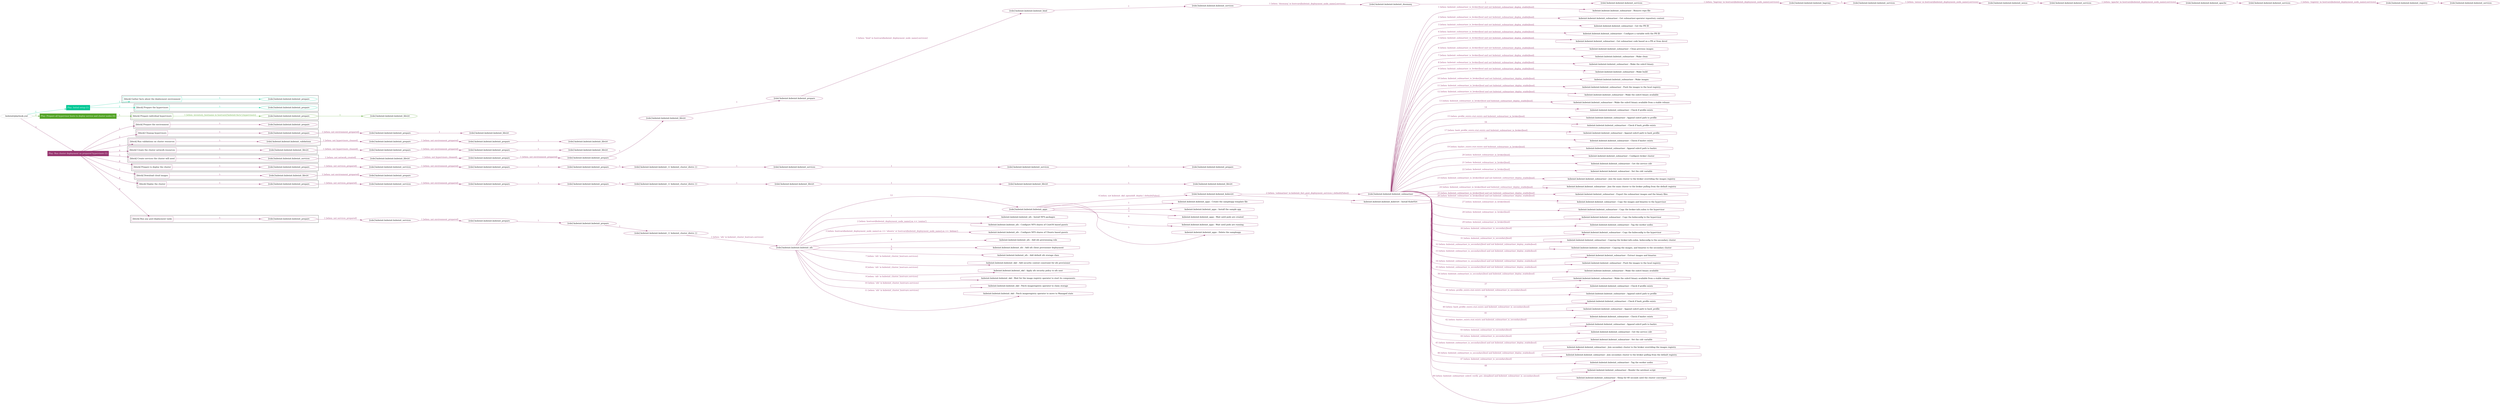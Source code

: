 digraph {
	graph [concentrate=true ordering=in rankdir=LR ratio=fill]
	edge [esep=5 sep=10]
	"kubeinit/playbook.yml" [id=root_node style=dotted]
	play_8ba291dc [label="Play: Initial setup (1)" color="#04c896" fontcolor="#ffffff" id=play_8ba291dc shape=box style=filled tooltip=localhost]
	"kubeinit/playbook.yml" -> play_8ba291dc [label="1 " color="#04c896" fontcolor="#04c896" id=edge_1ae71374 labeltooltip="1 " tooltip="1 "]
	subgraph "kubeinit.kubeinit.kubeinit_prepare" {
		role_4a1d5502 [label="[role] kubeinit.kubeinit.kubeinit_prepare" color="#04c896" id=role_4a1d5502 tooltip="kubeinit.kubeinit.kubeinit_prepare"]
	}
	subgraph "kubeinit.kubeinit.kubeinit_prepare" {
		role_6d8456bc [label="[role] kubeinit.kubeinit.kubeinit_prepare" color="#04c896" id=role_6d8456bc tooltip="kubeinit.kubeinit.kubeinit_prepare"]
	}
	subgraph "Play: Initial setup (1)" {
		play_8ba291dc -> block_1f74721c [label=1 color="#04c896" fontcolor="#04c896" id=edge_0618fe25 labeltooltip=1 tooltip=1]
		subgraph cluster_block_1f74721c {
			block_1f74721c [label="[block] Gather facts about the deployment environment" color="#04c896" id=block_1f74721c labeltooltip="Gather facts about the deployment environment" shape=box tooltip="Gather facts about the deployment environment"]
			block_1f74721c -> role_4a1d5502 [label="1 " color="#04c896" fontcolor="#04c896" id=edge_e972163d labeltooltip="1 " tooltip="1 "]
		}
		play_8ba291dc -> block_34795060 [label=2 color="#04c896" fontcolor="#04c896" id=edge_9e26a572 labeltooltip=2 tooltip=2]
		subgraph cluster_block_34795060 {
			block_34795060 [label="[block] Prepare the hypervisors" color="#04c896" id=block_34795060 labeltooltip="Prepare the hypervisors" shape=box tooltip="Prepare the hypervisors"]
			block_34795060 -> role_6d8456bc [label="1 " color="#04c896" fontcolor="#04c896" id=edge_6d739dd5 labeltooltip="1 " tooltip="1 "]
		}
	}
	play_2a5f6259 [label="Play: Prepare all hypervisor hosts to deploy service and cluster nodes (0)" color="#54a428" fontcolor="#ffffff" id=play_2a5f6259 shape=box style=filled tooltip="Play: Prepare all hypervisor hosts to deploy service and cluster nodes (0)"]
	"kubeinit/playbook.yml" -> play_2a5f6259 [label="2 " color="#54a428" fontcolor="#54a428" id=edge_75974b2c labeltooltip="2 " tooltip="2 "]
	subgraph "kubeinit.kubeinit.kubeinit_libvirt" {
		role_a465d1d0 [label="[role] kubeinit.kubeinit.kubeinit_libvirt" color="#54a428" id=role_a465d1d0 tooltip="kubeinit.kubeinit.kubeinit_libvirt"]
	}
	subgraph "kubeinit.kubeinit.kubeinit_prepare" {
		role_53531e5c [label="[role] kubeinit.kubeinit.kubeinit_prepare" color="#54a428" id=role_53531e5c tooltip="kubeinit.kubeinit.kubeinit_prepare"]
		role_53531e5c -> role_a465d1d0 [label="1 " color="#54a428" fontcolor="#54a428" id=edge_22ef9ee9 labeltooltip="1 " tooltip="1 "]
	}
	subgraph "Play: Prepare all hypervisor hosts to deploy service and cluster nodes (0)" {
		play_2a5f6259 -> block_fb53d112 [label=1 color="#54a428" fontcolor="#54a428" id=edge_772ac1c1 labeltooltip=1 tooltip=1]
		subgraph cluster_block_fb53d112 {
			block_fb53d112 [label="[block] Prepare individual hypervisors" color="#54a428" id=block_fb53d112 labeltooltip="Prepare individual hypervisors" shape=box tooltip="Prepare individual hypervisors"]
			block_fb53d112 -> role_53531e5c [label="1 [when: inventory_hostname in hostvars['kubeinit-facts'].hypervisors]" color="#54a428" fontcolor="#54a428" id=edge_9f2b909f labeltooltip="1 [when: inventory_hostname in hostvars['kubeinit-facts'].hypervisors]" tooltip="1 [when: inventory_hostname in hostvars['kubeinit-facts'].hypervisors]"]
		}
	}
	play_861c2d7c [label="Play: Run cluster deployment on prepared hypervisors (1)" color="#97356f" fontcolor="#ffffff" id=play_861c2d7c shape=box style=filled tooltip=localhost]
	"kubeinit/playbook.yml" -> play_861c2d7c [label="3 " color="#97356f" fontcolor="#97356f" id=edge_a849297a labeltooltip="3 " tooltip="3 "]
	subgraph "kubeinit.kubeinit.kubeinit_prepare" {
		role_06db8549 [label="[role] kubeinit.kubeinit.kubeinit_prepare" color="#97356f" id=role_06db8549 tooltip="kubeinit.kubeinit.kubeinit_prepare"]
	}
	subgraph "kubeinit.kubeinit.kubeinit_libvirt" {
		role_b95000ef [label="[role] kubeinit.kubeinit.kubeinit_libvirt" color="#97356f" id=role_b95000ef tooltip="kubeinit.kubeinit.kubeinit_libvirt"]
	}
	subgraph "kubeinit.kubeinit.kubeinit_prepare" {
		role_cd3215c3 [label="[role] kubeinit.kubeinit.kubeinit_prepare" color="#97356f" id=role_cd3215c3 tooltip="kubeinit.kubeinit.kubeinit_prepare"]
		role_cd3215c3 -> role_b95000ef [label="1 " color="#97356f" fontcolor="#97356f" id=edge_19b9afea labeltooltip="1 " tooltip="1 "]
	}
	subgraph "kubeinit.kubeinit.kubeinit_prepare" {
		role_dcb0a1cc [label="[role] kubeinit.kubeinit.kubeinit_prepare" color="#97356f" id=role_dcb0a1cc tooltip="kubeinit.kubeinit.kubeinit_prepare"]
		role_dcb0a1cc -> role_cd3215c3 [label="1 [when: not environment_prepared]" color="#97356f" fontcolor="#97356f" id=edge_9c5d3fd8 labeltooltip="1 [when: not environment_prepared]" tooltip="1 [when: not environment_prepared]"]
	}
	subgraph "kubeinit.kubeinit.kubeinit_libvirt" {
		role_fdeeadb7 [label="[role] kubeinit.kubeinit.kubeinit_libvirt" color="#97356f" id=role_fdeeadb7 tooltip="kubeinit.kubeinit.kubeinit_libvirt"]
	}
	subgraph "kubeinit.kubeinit.kubeinit_prepare" {
		role_488bbf22 [label="[role] kubeinit.kubeinit.kubeinit_prepare" color="#97356f" id=role_488bbf22 tooltip="kubeinit.kubeinit.kubeinit_prepare"]
		role_488bbf22 -> role_fdeeadb7 [label="1 " color="#97356f" fontcolor="#97356f" id=edge_f197d944 labeltooltip="1 " tooltip="1 "]
	}
	subgraph "kubeinit.kubeinit.kubeinit_prepare" {
		role_123c3238 [label="[role] kubeinit.kubeinit.kubeinit_prepare" color="#97356f" id=role_123c3238 tooltip="kubeinit.kubeinit.kubeinit_prepare"]
		role_123c3238 -> role_488bbf22 [label="1 [when: not environment_prepared]" color="#97356f" fontcolor="#97356f" id=edge_9d9a3ec4 labeltooltip="1 [when: not environment_prepared]" tooltip="1 [when: not environment_prepared]"]
	}
	subgraph "kubeinit.kubeinit.kubeinit_validations" {
		role_a5c98e1b [label="[role] kubeinit.kubeinit.kubeinit_validations" color="#97356f" id=role_a5c98e1b tooltip="kubeinit.kubeinit.kubeinit_validations"]
		role_a5c98e1b -> role_123c3238 [label="1 [when: not hypervisors_cleaned]" color="#97356f" fontcolor="#97356f" id=edge_87b65c02 labeltooltip="1 [when: not hypervisors_cleaned]" tooltip="1 [when: not hypervisors_cleaned]"]
	}
	subgraph "kubeinit.kubeinit.kubeinit_libvirt" {
		role_e12b5a37 [label="[role] kubeinit.kubeinit.kubeinit_libvirt" color="#97356f" id=role_e12b5a37 tooltip="kubeinit.kubeinit.kubeinit_libvirt"]
	}
	subgraph "kubeinit.kubeinit.kubeinit_prepare" {
		role_85b5922a [label="[role] kubeinit.kubeinit.kubeinit_prepare" color="#97356f" id=role_85b5922a tooltip="kubeinit.kubeinit.kubeinit_prepare"]
		role_85b5922a -> role_e12b5a37 [label="1 " color="#97356f" fontcolor="#97356f" id=edge_15663bd1 labeltooltip="1 " tooltip="1 "]
	}
	subgraph "kubeinit.kubeinit.kubeinit_prepare" {
		role_99c3f8c9 [label="[role] kubeinit.kubeinit.kubeinit_prepare" color="#97356f" id=role_99c3f8c9 tooltip="kubeinit.kubeinit.kubeinit_prepare"]
		role_99c3f8c9 -> role_85b5922a [label="1 [when: not environment_prepared]" color="#97356f" fontcolor="#97356f" id=edge_7faffcc5 labeltooltip="1 [when: not environment_prepared]" tooltip="1 [when: not environment_prepared]"]
	}
	subgraph "kubeinit.kubeinit.kubeinit_libvirt" {
		role_7bca42a5 [label="[role] kubeinit.kubeinit.kubeinit_libvirt" color="#97356f" id=role_7bca42a5 tooltip="kubeinit.kubeinit.kubeinit_libvirt"]
		role_7bca42a5 -> role_99c3f8c9 [label="1 [when: not hypervisors_cleaned]" color="#97356f" fontcolor="#97356f" id=edge_3ac73a9d labeltooltip="1 [when: not hypervisors_cleaned]" tooltip="1 [when: not hypervisors_cleaned]"]
	}
	subgraph "kubeinit.kubeinit.kubeinit_services" {
		role_13a402d2 [label="[role] kubeinit.kubeinit.kubeinit_services" color="#97356f" id=role_13a402d2 tooltip="kubeinit.kubeinit.kubeinit_services"]
	}
	subgraph "kubeinit.kubeinit.kubeinit_registry" {
		role_a7b1d13b [label="[role] kubeinit.kubeinit.kubeinit_registry" color="#97356f" id=role_a7b1d13b tooltip="kubeinit.kubeinit.kubeinit_registry"]
		role_a7b1d13b -> role_13a402d2 [label="1 " color="#97356f" fontcolor="#97356f" id=edge_6efeb895 labeltooltip="1 " tooltip="1 "]
	}
	subgraph "kubeinit.kubeinit.kubeinit_services" {
		role_4ffbbda8 [label="[role] kubeinit.kubeinit.kubeinit_services" color="#97356f" id=role_4ffbbda8 tooltip="kubeinit.kubeinit.kubeinit_services"]
		role_4ffbbda8 -> role_a7b1d13b [label="1 [when: 'registry' in hostvars[kubeinit_deployment_node_name].services]" color="#97356f" fontcolor="#97356f" id=edge_ff5c22d1 labeltooltip="1 [when: 'registry' in hostvars[kubeinit_deployment_node_name].services]" tooltip="1 [when: 'registry' in hostvars[kubeinit_deployment_node_name].services]"]
	}
	subgraph "kubeinit.kubeinit.kubeinit_apache" {
		role_4859f5e1 [label="[role] kubeinit.kubeinit.kubeinit_apache" color="#97356f" id=role_4859f5e1 tooltip="kubeinit.kubeinit.kubeinit_apache"]
		role_4859f5e1 -> role_4ffbbda8 [label="1 " color="#97356f" fontcolor="#97356f" id=edge_4329039c labeltooltip="1 " tooltip="1 "]
	}
	subgraph "kubeinit.kubeinit.kubeinit_services" {
		role_4707eb19 [label="[role] kubeinit.kubeinit.kubeinit_services" color="#97356f" id=role_4707eb19 tooltip="kubeinit.kubeinit.kubeinit_services"]
		role_4707eb19 -> role_4859f5e1 [label="1 [when: 'apache' in hostvars[kubeinit_deployment_node_name].services]" color="#97356f" fontcolor="#97356f" id=edge_c4f6e076 labeltooltip="1 [when: 'apache' in hostvars[kubeinit_deployment_node_name].services]" tooltip="1 [when: 'apache' in hostvars[kubeinit_deployment_node_name].services]"]
	}
	subgraph "kubeinit.kubeinit.kubeinit_nexus" {
		role_b8f38dd7 [label="[role] kubeinit.kubeinit.kubeinit_nexus" color="#97356f" id=role_b8f38dd7 tooltip="kubeinit.kubeinit.kubeinit_nexus"]
		role_b8f38dd7 -> role_4707eb19 [label="1 " color="#97356f" fontcolor="#97356f" id=edge_d38f023d labeltooltip="1 " tooltip="1 "]
	}
	subgraph "kubeinit.kubeinit.kubeinit_services" {
		role_3340ce46 [label="[role] kubeinit.kubeinit.kubeinit_services" color="#97356f" id=role_3340ce46 tooltip="kubeinit.kubeinit.kubeinit_services"]
		role_3340ce46 -> role_b8f38dd7 [label="1 [when: 'nexus' in hostvars[kubeinit_deployment_node_name].services]" color="#97356f" fontcolor="#97356f" id=edge_f2910a25 labeltooltip="1 [when: 'nexus' in hostvars[kubeinit_deployment_node_name].services]" tooltip="1 [when: 'nexus' in hostvars[kubeinit_deployment_node_name].services]"]
	}
	subgraph "kubeinit.kubeinit.kubeinit_haproxy" {
		role_3ce0d15b [label="[role] kubeinit.kubeinit.kubeinit_haproxy" color="#97356f" id=role_3ce0d15b tooltip="kubeinit.kubeinit.kubeinit_haproxy"]
		role_3ce0d15b -> role_3340ce46 [label="1 " color="#97356f" fontcolor="#97356f" id=edge_3e1bb824 labeltooltip="1 " tooltip="1 "]
	}
	subgraph "kubeinit.kubeinit.kubeinit_services" {
		role_5d0b699d [label="[role] kubeinit.kubeinit.kubeinit_services" color="#97356f" id=role_5d0b699d tooltip="kubeinit.kubeinit.kubeinit_services"]
		role_5d0b699d -> role_3ce0d15b [label="1 [when: 'haproxy' in hostvars[kubeinit_deployment_node_name].services]" color="#97356f" fontcolor="#97356f" id=edge_141b5dd8 labeltooltip="1 [when: 'haproxy' in hostvars[kubeinit_deployment_node_name].services]" tooltip="1 [when: 'haproxy' in hostvars[kubeinit_deployment_node_name].services]"]
	}
	subgraph "kubeinit.kubeinit.kubeinit_dnsmasq" {
		role_0a6c268c [label="[role] kubeinit.kubeinit.kubeinit_dnsmasq" color="#97356f" id=role_0a6c268c tooltip="kubeinit.kubeinit.kubeinit_dnsmasq"]
		role_0a6c268c -> role_5d0b699d [label="1 " color="#97356f" fontcolor="#97356f" id=edge_8e5f2070 labeltooltip="1 " tooltip="1 "]
	}
	subgraph "kubeinit.kubeinit.kubeinit_services" {
		role_c6c3f0c8 [label="[role] kubeinit.kubeinit.kubeinit_services" color="#97356f" id=role_c6c3f0c8 tooltip="kubeinit.kubeinit.kubeinit_services"]
		role_c6c3f0c8 -> role_0a6c268c [label="1 [when: 'dnsmasq' in hostvars[kubeinit_deployment_node_name].services]" color="#97356f" fontcolor="#97356f" id=edge_dba20e64 labeltooltip="1 [when: 'dnsmasq' in hostvars[kubeinit_deployment_node_name].services]" tooltip="1 [when: 'dnsmasq' in hostvars[kubeinit_deployment_node_name].services]"]
	}
	subgraph "kubeinit.kubeinit.kubeinit_bind" {
		role_affc1496 [label="[role] kubeinit.kubeinit.kubeinit_bind" color="#97356f" id=role_affc1496 tooltip="kubeinit.kubeinit.kubeinit_bind"]
		role_affc1496 -> role_c6c3f0c8 [label="1 " color="#97356f" fontcolor="#97356f" id=edge_60e8a91d labeltooltip="1 " tooltip="1 "]
	}
	subgraph "kubeinit.kubeinit.kubeinit_prepare" {
		role_1d1f5d06 [label="[role] kubeinit.kubeinit.kubeinit_prepare" color="#97356f" id=role_1d1f5d06 tooltip="kubeinit.kubeinit.kubeinit_prepare"]
		role_1d1f5d06 -> role_affc1496 [label="1 [when: 'bind' in hostvars[kubeinit_deployment_node_name].services]" color="#97356f" fontcolor="#97356f" id=edge_17793449 labeltooltip="1 [when: 'bind' in hostvars[kubeinit_deployment_node_name].services]" tooltip="1 [when: 'bind' in hostvars[kubeinit_deployment_node_name].services]"]
	}
	subgraph "kubeinit.kubeinit.kubeinit_libvirt" {
		role_f68f4296 [label="[role] kubeinit.kubeinit.kubeinit_libvirt" color="#97356f" id=role_f68f4296 tooltip="kubeinit.kubeinit.kubeinit_libvirt"]
		role_f68f4296 -> role_1d1f5d06 [label="1 " color="#97356f" fontcolor="#97356f" id=edge_d2c12629 labeltooltip="1 " tooltip="1 "]
	}
	subgraph "kubeinit.kubeinit.kubeinit_prepare" {
		role_2011477e [label="[role] kubeinit.kubeinit.kubeinit_prepare" color="#97356f" id=role_2011477e tooltip="kubeinit.kubeinit.kubeinit_prepare"]
		role_2011477e -> role_f68f4296 [label="1 " color="#97356f" fontcolor="#97356f" id=edge_89e9c86d labeltooltip="1 " tooltip="1 "]
	}
	subgraph "kubeinit.kubeinit.kubeinit_prepare" {
		role_1b737d3f [label="[role] kubeinit.kubeinit.kubeinit_prepare" color="#97356f" id=role_1b737d3f tooltip="kubeinit.kubeinit.kubeinit_prepare"]
		role_1b737d3f -> role_2011477e [label="1 [when: not environment_prepared]" color="#97356f" fontcolor="#97356f" id=edge_6f3864e6 labeltooltip="1 [when: not environment_prepared]" tooltip="1 [when: not environment_prepared]"]
	}
	subgraph "kubeinit.kubeinit.kubeinit_libvirt" {
		role_f1ce11bb [label="[role] kubeinit.kubeinit.kubeinit_libvirt" color="#97356f" id=role_f1ce11bb tooltip="kubeinit.kubeinit.kubeinit_libvirt"]
		role_f1ce11bb -> role_1b737d3f [label="1 [when: not hypervisors_cleaned]" color="#97356f" fontcolor="#97356f" id=edge_70768001 labeltooltip="1 [when: not hypervisors_cleaned]" tooltip="1 [when: not hypervisors_cleaned]"]
	}
	subgraph "kubeinit.kubeinit.kubeinit_services" {
		role_83e89bf4 [label="[role] kubeinit.kubeinit.kubeinit_services" color="#97356f" id=role_83e89bf4 tooltip="kubeinit.kubeinit.kubeinit_services"]
		role_83e89bf4 -> role_f1ce11bb [label="1 [when: not network_created]" color="#97356f" fontcolor="#97356f" id=edge_4e526c7b labeltooltip="1 [when: not network_created]" tooltip="1 [when: not network_created]"]
	}
	subgraph "kubeinit.kubeinit.kubeinit_prepare" {
		role_3028676f [label="[role] kubeinit.kubeinit.kubeinit_prepare" color="#97356f" id=role_3028676f tooltip="kubeinit.kubeinit.kubeinit_prepare"]
	}
	subgraph "kubeinit.kubeinit.kubeinit_services" {
		role_715b288c [label="[role] kubeinit.kubeinit.kubeinit_services" color="#97356f" id=role_715b288c tooltip="kubeinit.kubeinit.kubeinit_services"]
		role_715b288c -> role_3028676f [label="1 " color="#97356f" fontcolor="#97356f" id=edge_02a49f5f labeltooltip="1 " tooltip="1 "]
	}
	subgraph "kubeinit.kubeinit.kubeinit_services" {
		role_1cef3f86 [label="[role] kubeinit.kubeinit.kubeinit_services" color="#97356f" id=role_1cef3f86 tooltip="kubeinit.kubeinit.kubeinit_services"]
		role_1cef3f86 -> role_715b288c [label="1 " color="#97356f" fontcolor="#97356f" id=edge_dab1a840 labeltooltip="1 " tooltip="1 "]
	}
	subgraph "kubeinit.kubeinit.kubeinit_{{ kubeinit_cluster_distro }}" {
		role_03b8dc53 [label="[role] kubeinit.kubeinit.kubeinit_{{ kubeinit_cluster_distro }}" color="#97356f" id=role_03b8dc53 tooltip="kubeinit.kubeinit.kubeinit_{{ kubeinit_cluster_distro }}"]
		role_03b8dc53 -> role_1cef3f86 [label="1 " color="#97356f" fontcolor="#97356f" id=edge_422f165f labeltooltip="1 " tooltip="1 "]
	}
	subgraph "kubeinit.kubeinit.kubeinit_prepare" {
		role_564bf88a [label="[role] kubeinit.kubeinit.kubeinit_prepare" color="#97356f" id=role_564bf88a tooltip="kubeinit.kubeinit.kubeinit_prepare"]
		role_564bf88a -> role_03b8dc53 [label="1 " color="#97356f" fontcolor="#97356f" id=edge_042e2ad8 labeltooltip="1 " tooltip="1 "]
	}
	subgraph "kubeinit.kubeinit.kubeinit_prepare" {
		role_59d0ae11 [label="[role] kubeinit.kubeinit.kubeinit_prepare" color="#97356f" id=role_59d0ae11 tooltip="kubeinit.kubeinit.kubeinit_prepare"]
		role_59d0ae11 -> role_564bf88a [label="1 " color="#97356f" fontcolor="#97356f" id=edge_05c769fe labeltooltip="1 " tooltip="1 "]
	}
	subgraph "kubeinit.kubeinit.kubeinit_services" {
		role_9662e901 [label="[role] kubeinit.kubeinit.kubeinit_services" color="#97356f" id=role_9662e901 tooltip="kubeinit.kubeinit.kubeinit_services"]
		role_9662e901 -> role_59d0ae11 [label="1 [when: not environment_prepared]" color="#97356f" fontcolor="#97356f" id=edge_43d297bf labeltooltip="1 [when: not environment_prepared]" tooltip="1 [when: not environment_prepared]"]
	}
	subgraph "kubeinit.kubeinit.kubeinit_prepare" {
		role_eadf271f [label="[role] kubeinit.kubeinit.kubeinit_prepare" color="#97356f" id=role_eadf271f tooltip="kubeinit.kubeinit.kubeinit_prepare"]
		role_eadf271f -> role_9662e901 [label="1 [when: not services_prepared]" color="#97356f" fontcolor="#97356f" id=edge_9123f29a labeltooltip="1 [when: not services_prepared]" tooltip="1 [when: not services_prepared]"]
	}
	subgraph "kubeinit.kubeinit.kubeinit_prepare" {
		role_972d4fc1 [label="[role] kubeinit.kubeinit.kubeinit_prepare" color="#97356f" id=role_972d4fc1 tooltip="kubeinit.kubeinit.kubeinit_prepare"]
	}
	subgraph "kubeinit.kubeinit.kubeinit_libvirt" {
		role_4298422d [label="[role] kubeinit.kubeinit.kubeinit_libvirt" color="#97356f" id=role_4298422d tooltip="kubeinit.kubeinit.kubeinit_libvirt"]
		role_4298422d -> role_972d4fc1 [label="1 [when: not environment_prepared]" color="#97356f" fontcolor="#97356f" id=edge_2d5ea21f labeltooltip="1 [when: not environment_prepared]" tooltip="1 [when: not environment_prepared]"]
	}
	subgraph "kubeinit.kubeinit.kubeinit_libvirt" {
		role_59d34242 [label="[role] kubeinit.kubeinit.kubeinit_libvirt" color="#97356f" id=role_59d34242 tooltip="kubeinit.kubeinit.kubeinit_libvirt"]
	}
	subgraph "kubeinit.kubeinit.kubeinit_libvirt" {
		role_b4a7f48e [label="[role] kubeinit.kubeinit.kubeinit_libvirt" color="#97356f" id=role_b4a7f48e tooltip="kubeinit.kubeinit.kubeinit_libvirt"]
		role_b4a7f48e -> role_59d34242 [label="1 " color="#97356f" fontcolor="#97356f" id=edge_21485414 labeltooltip="1 " tooltip="1 "]
	}
	subgraph "kubeinit.kubeinit.kubeinit_libvirt" {
		role_302fa805 [label="[role] kubeinit.kubeinit.kubeinit_libvirt" color="#97356f" id=role_302fa805 tooltip="kubeinit.kubeinit.kubeinit_libvirt"]
		role_302fa805 -> role_b4a7f48e [label="1 " color="#97356f" fontcolor="#97356f" id=edge_98512260 labeltooltip="1 " tooltip="1 "]
	}
	subgraph "kubeinit.kubeinit.kubeinit_{{ kubeinit_cluster_distro }}" {
		role_3c3b6877 [label="[role] kubeinit.kubeinit.kubeinit_{{ kubeinit_cluster_distro }}" color="#97356f" id=role_3c3b6877 tooltip="kubeinit.kubeinit.kubeinit_{{ kubeinit_cluster_distro }}"]
		role_3c3b6877 -> role_302fa805 [label="1 " color="#97356f" fontcolor="#97356f" id=edge_da3070bc labeltooltip="1 " tooltip="1 "]
	}
	subgraph "kubeinit.kubeinit.kubeinit_prepare" {
		role_5085d2c9 [label="[role] kubeinit.kubeinit.kubeinit_prepare" color="#97356f" id=role_5085d2c9 tooltip="kubeinit.kubeinit.kubeinit_prepare"]
		role_5085d2c9 -> role_3c3b6877 [label="1 " color="#97356f" fontcolor="#97356f" id=edge_ba38c31f labeltooltip="1 " tooltip="1 "]
	}
	subgraph "kubeinit.kubeinit.kubeinit_prepare" {
		role_2def70af [label="[role] kubeinit.kubeinit.kubeinit_prepare" color="#97356f" id=role_2def70af tooltip="kubeinit.kubeinit.kubeinit_prepare"]
		role_2def70af -> role_5085d2c9 [label="1 " color="#97356f" fontcolor="#97356f" id=edge_7b0fc0ab labeltooltip="1 " tooltip="1 "]
	}
	subgraph "kubeinit.kubeinit.kubeinit_services" {
		role_41e74d58 [label="[role] kubeinit.kubeinit.kubeinit_services" color="#97356f" id=role_41e74d58 tooltip="kubeinit.kubeinit.kubeinit_services"]
		role_41e74d58 -> role_2def70af [label="1 [when: not environment_prepared]" color="#97356f" fontcolor="#97356f" id=edge_297ddcb3 labeltooltip="1 [when: not environment_prepared]" tooltip="1 [when: not environment_prepared]"]
	}
	subgraph "kubeinit.kubeinit.kubeinit_prepare" {
		role_055ab7fb [label="[role] kubeinit.kubeinit.kubeinit_prepare" color="#97356f" id=role_055ab7fb tooltip="kubeinit.kubeinit.kubeinit_prepare"]
		role_055ab7fb -> role_41e74d58 [label="1 [when: not services_prepared]" color="#97356f" fontcolor="#97356f" id=edge_40d72614 labeltooltip="1 [when: not services_prepared]" tooltip="1 [when: not services_prepared]"]
	}
	subgraph "kubeinit.kubeinit.kubeinit_submariner" {
		role_e7e1e6ea [label="[role] kubeinit.kubeinit.kubeinit_submariner" color="#97356f" id=role_e7e1e6ea tooltip="kubeinit.kubeinit.kubeinit_submariner"]
		task_02f3b36e [label="kubeinit.kubeinit.kubeinit_submariner : Remove repo file" color="#97356f" id=task_02f3b36e shape=octagon tooltip="kubeinit.kubeinit.kubeinit_submariner : Remove repo file"]
		role_e7e1e6ea -> task_02f3b36e [label="1 [when: kubeinit_submariner_is_broker|bool and not kubeinit_submariner_deploy_stable|bool]" color="#97356f" fontcolor="#97356f" id=edge_0bd42125 labeltooltip="1 [when: kubeinit_submariner_is_broker|bool and not kubeinit_submariner_deploy_stable|bool]" tooltip="1 [when: kubeinit_submariner_is_broker|bool and not kubeinit_submariner_deploy_stable|bool]"]
		task_33c6fe7a [label="kubeinit.kubeinit.kubeinit_submariner : Get submariner-operator repository content" color="#97356f" id=task_33c6fe7a shape=octagon tooltip="kubeinit.kubeinit.kubeinit_submariner : Get submariner-operator repository content"]
		role_e7e1e6ea -> task_33c6fe7a [label="2 [when: kubeinit_submariner_is_broker|bool and not kubeinit_submariner_deploy_stable|bool]" color="#97356f" fontcolor="#97356f" id=edge_f4d15a23 labeltooltip="2 [when: kubeinit_submariner_is_broker|bool and not kubeinit_submariner_deploy_stable|bool]" tooltip="2 [when: kubeinit_submariner_is_broker|bool and not kubeinit_submariner_deploy_stable|bool]"]
		task_e3993c07 [label="kubeinit.kubeinit.kubeinit_submariner : Get the PR ID" color="#97356f" id=task_e3993c07 shape=octagon tooltip="kubeinit.kubeinit.kubeinit_submariner : Get the PR ID"]
		role_e7e1e6ea -> task_e3993c07 [label="3 [when: kubeinit_submariner_is_broker|bool and not kubeinit_submariner_deploy_stable|bool]" color="#97356f" fontcolor="#97356f" id=edge_e409e3ea labeltooltip="3 [when: kubeinit_submariner_is_broker|bool and not kubeinit_submariner_deploy_stable|bool]" tooltip="3 [when: kubeinit_submariner_is_broker|bool and not kubeinit_submariner_deploy_stable|bool]"]
		task_45e5d3e0 [label="kubeinit.kubeinit.kubeinit_submariner : Configure a variable with the PR ID" color="#97356f" id=task_45e5d3e0 shape=octagon tooltip="kubeinit.kubeinit.kubeinit_submariner : Configure a variable with the PR ID"]
		role_e7e1e6ea -> task_45e5d3e0 [label="4 [when: kubeinit_submariner_is_broker|bool and not kubeinit_submariner_deploy_stable|bool]" color="#97356f" fontcolor="#97356f" id=edge_f15887c4 labeltooltip="4 [when: kubeinit_submariner_is_broker|bool and not kubeinit_submariner_deploy_stable|bool]" tooltip="4 [when: kubeinit_submariner_is_broker|bool and not kubeinit_submariner_deploy_stable|bool]"]
		task_96c484f5 [label="kubeinit.kubeinit.kubeinit_submariner : Get submariner code based on a PR or from devel" color="#97356f" id=task_96c484f5 shape=octagon tooltip="kubeinit.kubeinit.kubeinit_submariner : Get submariner code based on a PR or from devel"]
		role_e7e1e6ea -> task_96c484f5 [label="5 [when: kubeinit_submariner_is_broker|bool and not kubeinit_submariner_deploy_stable|bool]" color="#97356f" fontcolor="#97356f" id=edge_3fb4eb7d labeltooltip="5 [when: kubeinit_submariner_is_broker|bool and not kubeinit_submariner_deploy_stable|bool]" tooltip="5 [when: kubeinit_submariner_is_broker|bool and not kubeinit_submariner_deploy_stable|bool]"]
		task_11671fb4 [label="kubeinit.kubeinit.kubeinit_submariner : Clean previous images" color="#97356f" id=task_11671fb4 shape=octagon tooltip="kubeinit.kubeinit.kubeinit_submariner : Clean previous images"]
		role_e7e1e6ea -> task_11671fb4 [label="6 [when: kubeinit_submariner_is_broker|bool and not kubeinit_submariner_deploy_stable|bool]" color="#97356f" fontcolor="#97356f" id=edge_453a578f labeltooltip="6 [when: kubeinit_submariner_is_broker|bool and not kubeinit_submariner_deploy_stable|bool]" tooltip="6 [when: kubeinit_submariner_is_broker|bool and not kubeinit_submariner_deploy_stable|bool]"]
		task_f7d3405d [label="kubeinit.kubeinit.kubeinit_submariner : Make clean" color="#97356f" id=task_f7d3405d shape=octagon tooltip="kubeinit.kubeinit.kubeinit_submariner : Make clean"]
		role_e7e1e6ea -> task_f7d3405d [label="7 [when: kubeinit_submariner_is_broker|bool and not kubeinit_submariner_deploy_stable|bool]" color="#97356f" fontcolor="#97356f" id=edge_f3db7a3e labeltooltip="7 [when: kubeinit_submariner_is_broker|bool and not kubeinit_submariner_deploy_stable|bool]" tooltip="7 [when: kubeinit_submariner_is_broker|bool and not kubeinit_submariner_deploy_stable|bool]"]
		task_c0fb482b [label="kubeinit.kubeinit.kubeinit_submariner : Make the subctl binary" color="#97356f" id=task_c0fb482b shape=octagon tooltip="kubeinit.kubeinit.kubeinit_submariner : Make the subctl binary"]
		role_e7e1e6ea -> task_c0fb482b [label="8 [when: kubeinit_submariner_is_broker|bool and not kubeinit_submariner_deploy_stable|bool]" color="#97356f" fontcolor="#97356f" id=edge_8f1f9c25 labeltooltip="8 [when: kubeinit_submariner_is_broker|bool and not kubeinit_submariner_deploy_stable|bool]" tooltip="8 [when: kubeinit_submariner_is_broker|bool and not kubeinit_submariner_deploy_stable|bool]"]
		task_a8ad27f8 [label="kubeinit.kubeinit.kubeinit_submariner : Make build" color="#97356f" id=task_a8ad27f8 shape=octagon tooltip="kubeinit.kubeinit.kubeinit_submariner : Make build"]
		role_e7e1e6ea -> task_a8ad27f8 [label="9 [when: kubeinit_submariner_is_broker|bool and not kubeinit_submariner_deploy_stable|bool]" color="#97356f" fontcolor="#97356f" id=edge_01a88acb labeltooltip="9 [when: kubeinit_submariner_is_broker|bool and not kubeinit_submariner_deploy_stable|bool]" tooltip="9 [when: kubeinit_submariner_is_broker|bool and not kubeinit_submariner_deploy_stable|bool]"]
		task_043714eb [label="kubeinit.kubeinit.kubeinit_submariner : Make images" color="#97356f" id=task_043714eb shape=octagon tooltip="kubeinit.kubeinit.kubeinit_submariner : Make images"]
		role_e7e1e6ea -> task_043714eb [label="10 [when: kubeinit_submariner_is_broker|bool and not kubeinit_submariner_deploy_stable|bool]" color="#97356f" fontcolor="#97356f" id=edge_b4c04d10 labeltooltip="10 [when: kubeinit_submariner_is_broker|bool and not kubeinit_submariner_deploy_stable|bool]" tooltip="10 [when: kubeinit_submariner_is_broker|bool and not kubeinit_submariner_deploy_stable|bool]"]
		task_a49462b1 [label="kubeinit.kubeinit.kubeinit_submariner : Push the images to the local registry" color="#97356f" id=task_a49462b1 shape=octagon tooltip="kubeinit.kubeinit.kubeinit_submariner : Push the images to the local registry"]
		role_e7e1e6ea -> task_a49462b1 [label="11 [when: kubeinit_submariner_is_broker|bool and not kubeinit_submariner_deploy_stable|bool]" color="#97356f" fontcolor="#97356f" id=edge_b7c781e7 labeltooltip="11 [when: kubeinit_submariner_is_broker|bool and not kubeinit_submariner_deploy_stable|bool]" tooltip="11 [when: kubeinit_submariner_is_broker|bool and not kubeinit_submariner_deploy_stable|bool]"]
		task_31d1df18 [label="kubeinit.kubeinit.kubeinit_submariner : Make the subctl binary available" color="#97356f" id=task_31d1df18 shape=octagon tooltip="kubeinit.kubeinit.kubeinit_submariner : Make the subctl binary available"]
		role_e7e1e6ea -> task_31d1df18 [label="12 [when: kubeinit_submariner_is_broker|bool and not kubeinit_submariner_deploy_stable|bool]" color="#97356f" fontcolor="#97356f" id=edge_7ea22a6d labeltooltip="12 [when: kubeinit_submariner_is_broker|bool and not kubeinit_submariner_deploy_stable|bool]" tooltip="12 [when: kubeinit_submariner_is_broker|bool and not kubeinit_submariner_deploy_stable|bool]"]
		task_1178e02b [label="kubeinit.kubeinit.kubeinit_submariner : Make the subctl binary available from a stable release" color="#97356f" id=task_1178e02b shape=octagon tooltip="kubeinit.kubeinit.kubeinit_submariner : Make the subctl binary available from a stable release"]
		role_e7e1e6ea -> task_1178e02b [label="13 [when: kubeinit_submariner_is_broker|bool and kubeinit_submariner_deploy_stable|bool]" color="#97356f" fontcolor="#97356f" id=edge_fc709047 labeltooltip="13 [when: kubeinit_submariner_is_broker|bool and kubeinit_submariner_deploy_stable|bool]" tooltip="13 [when: kubeinit_submariner_is_broker|bool and kubeinit_submariner_deploy_stable|bool]"]
		task_3e444966 [label="kubeinit.kubeinit.kubeinit_submariner : Check if profile exists" color="#97356f" id=task_3e444966 shape=octagon tooltip="kubeinit.kubeinit.kubeinit_submariner : Check if profile exists"]
		role_e7e1e6ea -> task_3e444966 [label="14 " color="#97356f" fontcolor="#97356f" id=edge_a5350b5e labeltooltip="14 " tooltip="14 "]
		task_d1af653c [label="kubeinit.kubeinit.kubeinit_submariner : Append subctl path to profile" color="#97356f" id=task_d1af653c shape=octagon tooltip="kubeinit.kubeinit.kubeinit_submariner : Append subctl path to profile"]
		role_e7e1e6ea -> task_d1af653c [label="15 [when: profile_exists.stat.exists and kubeinit_submariner_is_broker|bool]" color="#97356f" fontcolor="#97356f" id=edge_3f07b4fd labeltooltip="15 [when: profile_exists.stat.exists and kubeinit_submariner_is_broker|bool]" tooltip="15 [when: profile_exists.stat.exists and kubeinit_submariner_is_broker|bool]"]
		task_bc382939 [label="kubeinit.kubeinit.kubeinit_submariner : Check if bash_profile exists" color="#97356f" id=task_bc382939 shape=octagon tooltip="kubeinit.kubeinit.kubeinit_submariner : Check if bash_profile exists"]
		role_e7e1e6ea -> task_bc382939 [label="16 " color="#97356f" fontcolor="#97356f" id=edge_722d0662 labeltooltip="16 " tooltip="16 "]
		task_959502ef [label="kubeinit.kubeinit.kubeinit_submariner : Append subctl path to bash_profile" color="#97356f" id=task_959502ef shape=octagon tooltip="kubeinit.kubeinit.kubeinit_submariner : Append subctl path to bash_profile"]
		role_e7e1e6ea -> task_959502ef [label="17 [when: bash_profile_exists.stat.exists and kubeinit_submariner_is_broker|bool]" color="#97356f" fontcolor="#97356f" id=edge_fbe2b085 labeltooltip="17 [when: bash_profile_exists.stat.exists and kubeinit_submariner_is_broker|bool]" tooltip="17 [when: bash_profile_exists.stat.exists and kubeinit_submariner_is_broker|bool]"]
		task_7b4ffc03 [label="kubeinit.kubeinit.kubeinit_submariner : Check if bashrc exists" color="#97356f" id=task_7b4ffc03 shape=octagon tooltip="kubeinit.kubeinit.kubeinit_submariner : Check if bashrc exists"]
		role_e7e1e6ea -> task_7b4ffc03 [label="18 " color="#97356f" fontcolor="#97356f" id=edge_b56edc81 labeltooltip="18 " tooltip="18 "]
		task_2b63728e [label="kubeinit.kubeinit.kubeinit_submariner : Append subctl path to bashrc" color="#97356f" id=task_2b63728e shape=octagon tooltip="kubeinit.kubeinit.kubeinit_submariner : Append subctl path to bashrc"]
		role_e7e1e6ea -> task_2b63728e [label="19 [when: bashrc_exists.stat.exists and kubeinit_submariner_is_broker|bool]" color="#97356f" fontcolor="#97356f" id=edge_48a31b95 labeltooltip="19 [when: bashrc_exists.stat.exists and kubeinit_submariner_is_broker|bool]" tooltip="19 [when: bashrc_exists.stat.exists and kubeinit_submariner_is_broker|bool]"]
		task_2a325e73 [label="kubeinit.kubeinit.kubeinit_submariner : Configure broker cluster" color="#97356f" id=task_2a325e73 shape=octagon tooltip="kubeinit.kubeinit.kubeinit_submariner : Configure broker cluster"]
		role_e7e1e6ea -> task_2a325e73 [label="20 [when: kubeinit_submariner_is_broker|bool]" color="#97356f" fontcolor="#97356f" id=edge_f4847dba labeltooltip="20 [when: kubeinit_submariner_is_broker|bool]" tooltip="20 [when: kubeinit_submariner_is_broker|bool]"]
		task_20063266 [label="kubeinit.kubeinit.kubeinit_submariner : Get the service cidr" color="#97356f" id=task_20063266 shape=octagon tooltip="kubeinit.kubeinit.kubeinit_submariner : Get the service cidr"]
		role_e7e1e6ea -> task_20063266 [label="21 [when: kubeinit_submariner_is_broker|bool]" color="#97356f" fontcolor="#97356f" id=edge_94a981b5 labeltooltip="21 [when: kubeinit_submariner_is_broker|bool]" tooltip="21 [when: kubeinit_submariner_is_broker|bool]"]
		task_898d1aed [label="kubeinit.kubeinit.kubeinit_submariner : Set the cidr variable" color="#97356f" id=task_898d1aed shape=octagon tooltip="kubeinit.kubeinit.kubeinit_submariner : Set the cidr variable"]
		role_e7e1e6ea -> task_898d1aed [label="22 [when: kubeinit_submariner_is_broker|bool]" color="#97356f" fontcolor="#97356f" id=edge_21e20cb2 labeltooltip="22 [when: kubeinit_submariner_is_broker|bool]" tooltip="22 [when: kubeinit_submariner_is_broker|bool]"]
		task_87342a7b [label="kubeinit.kubeinit.kubeinit_submariner : Join the main cluster to the broker overriding the images registry" color="#97356f" id=task_87342a7b shape=octagon tooltip="kubeinit.kubeinit.kubeinit_submariner : Join the main cluster to the broker overriding the images registry"]
		role_e7e1e6ea -> task_87342a7b [label="23 [when: kubeinit_submariner_is_broker|bool and not kubeinit_submariner_deploy_stable|bool]" color="#97356f" fontcolor="#97356f" id=edge_fb3efac0 labeltooltip="23 [when: kubeinit_submariner_is_broker|bool and not kubeinit_submariner_deploy_stable|bool]" tooltip="23 [when: kubeinit_submariner_is_broker|bool and not kubeinit_submariner_deploy_stable|bool]"]
		task_54dc74d4 [label="kubeinit.kubeinit.kubeinit_submariner : Join the main cluster to the broker pulling from the default registry" color="#97356f" id=task_54dc74d4 shape=octagon tooltip="kubeinit.kubeinit.kubeinit_submariner : Join the main cluster to the broker pulling from the default registry"]
		role_e7e1e6ea -> task_54dc74d4 [label="24 [when: kubeinit_submariner_is_broker|bool and kubeinit_submariner_deploy_stable|bool]" color="#97356f" fontcolor="#97356f" id=edge_50b3796f labeltooltip="24 [when: kubeinit_submariner_is_broker|bool and kubeinit_submariner_deploy_stable|bool]" tooltip="24 [when: kubeinit_submariner_is_broker|bool and kubeinit_submariner_deploy_stable|bool]"]
		task_a38adbfe [label="kubeinit.kubeinit.kubeinit_submariner : Export the submariner images and the binary files" color="#97356f" id=task_a38adbfe shape=octagon tooltip="kubeinit.kubeinit.kubeinit_submariner : Export the submariner images and the binary files"]
		role_e7e1e6ea -> task_a38adbfe [label="25 [when: kubeinit_submariner_is_broker|bool and not kubeinit_submariner_deploy_stable|bool]" color="#97356f" fontcolor="#97356f" id=edge_20a16eb7 labeltooltip="25 [when: kubeinit_submariner_is_broker|bool and not kubeinit_submariner_deploy_stable|bool]" tooltip="25 [when: kubeinit_submariner_is_broker|bool and not kubeinit_submariner_deploy_stable|bool]"]
		task_1f57916a [label="kubeinit.kubeinit.kubeinit_submariner : Copy the images and binaries to the hypervisor" color="#97356f" id=task_1f57916a shape=octagon tooltip="kubeinit.kubeinit.kubeinit_submariner : Copy the images and binaries to the hypervisor"]
		role_e7e1e6ea -> task_1f57916a [label="26 [when: kubeinit_submariner_is_broker|bool and not kubeinit_submariner_deploy_stable|bool]" color="#97356f" fontcolor="#97356f" id=edge_64faf488 labeltooltip="26 [when: kubeinit_submariner_is_broker|bool and not kubeinit_submariner_deploy_stable|bool]" tooltip="26 [when: kubeinit_submariner_is_broker|bool and not kubeinit_submariner_deploy_stable|bool]"]
		task_a5887c2a [label="kubeinit.kubeinit.kubeinit_submariner : Copy the broker-info.subm to the hypervisor" color="#97356f" id=task_a5887c2a shape=octagon tooltip="kubeinit.kubeinit.kubeinit_submariner : Copy the broker-info.subm to the hypervisor"]
		role_e7e1e6ea -> task_a5887c2a [label="27 [when: kubeinit_submariner_is_broker|bool]" color="#97356f" fontcolor="#97356f" id=edge_a929c89b labeltooltip="27 [when: kubeinit_submariner_is_broker|bool]" tooltip="27 [when: kubeinit_submariner_is_broker|bool]"]
		task_26d48dd8 [label="kubeinit.kubeinit.kubeinit_submariner : Copy the kubeconfig to the hypervisor" color="#97356f" id=task_26d48dd8 shape=octagon tooltip="kubeinit.kubeinit.kubeinit_submariner : Copy the kubeconfig to the hypervisor"]
		role_e7e1e6ea -> task_26d48dd8 [label="28 [when: kubeinit_submariner_is_broker|bool]" color="#97356f" fontcolor="#97356f" id=edge_ef271383 labeltooltip="28 [when: kubeinit_submariner_is_broker|bool]" tooltip="28 [when: kubeinit_submariner_is_broker|bool]"]
		task_edaedc73 [label="kubeinit.kubeinit.kubeinit_submariner : Tag the worker nodes" color="#97356f" id=task_edaedc73 shape=octagon tooltip="kubeinit.kubeinit.kubeinit_submariner : Tag the worker nodes"]
		role_e7e1e6ea -> task_edaedc73 [label="29 [when: kubeinit_submariner_is_broker|bool]" color="#97356f" fontcolor="#97356f" id=edge_3fbe42f1 labeltooltip="29 [when: kubeinit_submariner_is_broker|bool]" tooltip="29 [when: kubeinit_submariner_is_broker|bool]"]
		task_1eaf9956 [label="kubeinit.kubeinit.kubeinit_submariner : Copy the kubeconfig to the hypervisor" color="#97356f" id=task_1eaf9956 shape=octagon tooltip="kubeinit.kubeinit.kubeinit_submariner : Copy the kubeconfig to the hypervisor"]
		role_e7e1e6ea -> task_1eaf9956 [label="30 [when: kubeinit_submariner_is_secondary|bool]" color="#97356f" fontcolor="#97356f" id=edge_49b62f16 labeltooltip="30 [when: kubeinit_submariner_is_secondary|bool]" tooltip="30 [when: kubeinit_submariner_is_secondary|bool]"]
		task_761ff0ee [label="kubeinit.kubeinit.kubeinit_submariner : Copying the broker-info.subm, kubeconfig to the secondary cluster" color="#97356f" id=task_761ff0ee shape=octagon tooltip="kubeinit.kubeinit.kubeinit_submariner : Copying the broker-info.subm, kubeconfig to the secondary cluster"]
		role_e7e1e6ea -> task_761ff0ee [label="31 [when: kubeinit_submariner_is_secondary|bool]" color="#97356f" fontcolor="#97356f" id=edge_0274014c labeltooltip="31 [when: kubeinit_submariner_is_secondary|bool]" tooltip="31 [when: kubeinit_submariner_is_secondary|bool]"]
		task_ae4fcbb1 [label="kubeinit.kubeinit.kubeinit_submariner : Copying the images, and binaries to the secondary cluster" color="#97356f" id=task_ae4fcbb1 shape=octagon tooltip="kubeinit.kubeinit.kubeinit_submariner : Copying the images, and binaries to the secondary cluster"]
		role_e7e1e6ea -> task_ae4fcbb1 [label="32 [when: kubeinit_submariner_is_secondary|bool and not kubeinit_submariner_deploy_stable|bool]" color="#97356f" fontcolor="#97356f" id=edge_a1a95151 labeltooltip="32 [when: kubeinit_submariner_is_secondary|bool and not kubeinit_submariner_deploy_stable|bool]" tooltip="32 [when: kubeinit_submariner_is_secondary|bool and not kubeinit_submariner_deploy_stable|bool]"]
		task_0e465604 [label="kubeinit.kubeinit.kubeinit_submariner : Extract images and binaries" color="#97356f" id=task_0e465604 shape=octagon tooltip="kubeinit.kubeinit.kubeinit_submariner : Extract images and binaries"]
		role_e7e1e6ea -> task_0e465604 [label="33 [when: kubeinit_submariner_is_secondary|bool and not kubeinit_submariner_deploy_stable|bool]" color="#97356f" fontcolor="#97356f" id=edge_cf8767b5 labeltooltip="33 [when: kubeinit_submariner_is_secondary|bool and not kubeinit_submariner_deploy_stable|bool]" tooltip="33 [when: kubeinit_submariner_is_secondary|bool and not kubeinit_submariner_deploy_stable|bool]"]
		task_862f2e73 [label="kubeinit.kubeinit.kubeinit_submariner : Push the images to the local registry" color="#97356f" id=task_862f2e73 shape=octagon tooltip="kubeinit.kubeinit.kubeinit_submariner : Push the images to the local registry"]
		role_e7e1e6ea -> task_862f2e73 [label="34 [when: kubeinit_submariner_is_secondary|bool and not kubeinit_submariner_deploy_stable|bool]" color="#97356f" fontcolor="#97356f" id=edge_894bc8b7 labeltooltip="34 [when: kubeinit_submariner_is_secondary|bool and not kubeinit_submariner_deploy_stable|bool]" tooltip="34 [when: kubeinit_submariner_is_secondary|bool and not kubeinit_submariner_deploy_stable|bool]"]
		task_c864d0f4 [label="kubeinit.kubeinit.kubeinit_submariner : Make the subctl binary available" color="#97356f" id=task_c864d0f4 shape=octagon tooltip="kubeinit.kubeinit.kubeinit_submariner : Make the subctl binary available"]
		role_e7e1e6ea -> task_c864d0f4 [label="35 [when: kubeinit_submariner_is_secondary|bool and not kubeinit_submariner_deploy_stable|bool]" color="#97356f" fontcolor="#97356f" id=edge_da109613 labeltooltip="35 [when: kubeinit_submariner_is_secondary|bool and not kubeinit_submariner_deploy_stable|bool]" tooltip="35 [when: kubeinit_submariner_is_secondary|bool and not kubeinit_submariner_deploy_stable|bool]"]
		task_8fa71b14 [label="kubeinit.kubeinit.kubeinit_submariner : Make the subctl binary available from a stable release" color="#97356f" id=task_8fa71b14 shape=octagon tooltip="kubeinit.kubeinit.kubeinit_submariner : Make the subctl binary available from a stable release"]
		role_e7e1e6ea -> task_8fa71b14 [label="36 [when: kubeinit_submariner_is_secondary|bool and kubeinit_submariner_deploy_stable|bool]" color="#97356f" fontcolor="#97356f" id=edge_5cfbc33c labeltooltip="36 [when: kubeinit_submariner_is_secondary|bool and kubeinit_submariner_deploy_stable|bool]" tooltip="36 [when: kubeinit_submariner_is_secondary|bool and kubeinit_submariner_deploy_stable|bool]"]
		task_52c51765 [label="kubeinit.kubeinit.kubeinit_submariner : Check if profile exists" color="#97356f" id=task_52c51765 shape=octagon tooltip="kubeinit.kubeinit.kubeinit_submariner : Check if profile exists"]
		role_e7e1e6ea -> task_52c51765 [label="37 " color="#97356f" fontcolor="#97356f" id=edge_96269195 labeltooltip="37 " tooltip="37 "]
		task_9d6e5a5c [label="kubeinit.kubeinit.kubeinit_submariner : Append subctl path to profile" color="#97356f" id=task_9d6e5a5c shape=octagon tooltip="kubeinit.kubeinit.kubeinit_submariner : Append subctl path to profile"]
		role_e7e1e6ea -> task_9d6e5a5c [label="38 [when: profile_exists.stat.exists and kubeinit_submariner_is_secondary|bool]" color="#97356f" fontcolor="#97356f" id=edge_1f3f98fd labeltooltip="38 [when: profile_exists.stat.exists and kubeinit_submariner_is_secondary|bool]" tooltip="38 [when: profile_exists.stat.exists and kubeinit_submariner_is_secondary|bool]"]
		task_b8cb3898 [label="kubeinit.kubeinit.kubeinit_submariner : Check if bash_profile exists" color="#97356f" id=task_b8cb3898 shape=octagon tooltip="kubeinit.kubeinit.kubeinit_submariner : Check if bash_profile exists"]
		role_e7e1e6ea -> task_b8cb3898 [label="39 " color="#97356f" fontcolor="#97356f" id=edge_aeeaf57a labeltooltip="39 " tooltip="39 "]
		task_ab592192 [label="kubeinit.kubeinit.kubeinit_submariner : Append subctl path to bash_profile" color="#97356f" id=task_ab592192 shape=octagon tooltip="kubeinit.kubeinit.kubeinit_submariner : Append subctl path to bash_profile"]
		role_e7e1e6ea -> task_ab592192 [label="40 [when: bash_profile_exists.stat.exists and kubeinit_submariner_is_secondary|bool]" color="#97356f" fontcolor="#97356f" id=edge_0d49f102 labeltooltip="40 [when: bash_profile_exists.stat.exists and kubeinit_submariner_is_secondary|bool]" tooltip="40 [when: bash_profile_exists.stat.exists and kubeinit_submariner_is_secondary|bool]"]
		task_5b2c56ad [label="kubeinit.kubeinit.kubeinit_submariner : Check if bashrc exists" color="#97356f" id=task_5b2c56ad shape=octagon tooltip="kubeinit.kubeinit.kubeinit_submariner : Check if bashrc exists"]
		role_e7e1e6ea -> task_5b2c56ad [label="41 " color="#97356f" fontcolor="#97356f" id=edge_27f283bf labeltooltip="41 " tooltip="41 "]
		task_4379eae9 [label="kubeinit.kubeinit.kubeinit_submariner : Append subctl path to bashrc" color="#97356f" id=task_4379eae9 shape=octagon tooltip="kubeinit.kubeinit.kubeinit_submariner : Append subctl path to bashrc"]
		role_e7e1e6ea -> task_4379eae9 [label="42 [when: bashrc_exists.stat.exists and kubeinit_submariner_is_secondary|bool]" color="#97356f" fontcolor="#97356f" id=edge_7869ce30 labeltooltip="42 [when: bashrc_exists.stat.exists and kubeinit_submariner_is_secondary|bool]" tooltip="42 [when: bashrc_exists.stat.exists and kubeinit_submariner_is_secondary|bool]"]
		task_e0bfb085 [label="kubeinit.kubeinit.kubeinit_submariner : Get the service cidr" color="#97356f" id=task_e0bfb085 shape=octagon tooltip="kubeinit.kubeinit.kubeinit_submariner : Get the service cidr"]
		role_e7e1e6ea -> task_e0bfb085 [label="43 [when: kubeinit_submariner_is_secondary|bool]" color="#97356f" fontcolor="#97356f" id=edge_7068f470 labeltooltip="43 [when: kubeinit_submariner_is_secondary|bool]" tooltip="43 [when: kubeinit_submariner_is_secondary|bool]"]
		task_b2e2b26f [label="kubeinit.kubeinit.kubeinit_submariner : Set the cidr variable" color="#97356f" id=task_b2e2b26f shape=octagon tooltip="kubeinit.kubeinit.kubeinit_submariner : Set the cidr variable"]
		role_e7e1e6ea -> task_b2e2b26f [label="44 [when: kubeinit_submariner_is_secondary|bool]" color="#97356f" fontcolor="#97356f" id=edge_613d3fde labeltooltip="44 [when: kubeinit_submariner_is_secondary|bool]" tooltip="44 [when: kubeinit_submariner_is_secondary|bool]"]
		task_c2cae94d [label="kubeinit.kubeinit.kubeinit_submariner : Join secondary cluster to the broker overriding the images registry" color="#97356f" id=task_c2cae94d shape=octagon tooltip="kubeinit.kubeinit.kubeinit_submariner : Join secondary cluster to the broker overriding the images registry"]
		role_e7e1e6ea -> task_c2cae94d [label="45 [when: kubeinit_submariner_is_secondary|bool and not kubeinit_submariner_deploy_stable|bool]" color="#97356f" fontcolor="#97356f" id=edge_a022fb93 labeltooltip="45 [when: kubeinit_submariner_is_secondary|bool and not kubeinit_submariner_deploy_stable|bool]" tooltip="45 [when: kubeinit_submariner_is_secondary|bool and not kubeinit_submariner_deploy_stable|bool]"]
		task_f80a4100 [label="kubeinit.kubeinit.kubeinit_submariner : Join secondary cluster to the broker pulling from the default registry" color="#97356f" id=task_f80a4100 shape=octagon tooltip="kubeinit.kubeinit.kubeinit_submariner : Join secondary cluster to the broker pulling from the default registry"]
		role_e7e1e6ea -> task_f80a4100 [label="46 [when: kubeinit_submariner_is_secondary|bool and kubeinit_submariner_deploy_stable|bool]" color="#97356f" fontcolor="#97356f" id=edge_a3ff7304 labeltooltip="46 [when: kubeinit_submariner_is_secondary|bool and kubeinit_submariner_deploy_stable|bool]" tooltip="46 [when: kubeinit_submariner_is_secondary|bool and kubeinit_submariner_deploy_stable|bool]"]
		task_1c02879f [label="kubeinit.kubeinit.kubeinit_submariner : Tag the worker nodes" color="#97356f" id=task_1c02879f shape=octagon tooltip="kubeinit.kubeinit.kubeinit_submariner : Tag the worker nodes"]
		role_e7e1e6ea -> task_1c02879f [label="47 [when: kubeinit_submariner_is_secondary|bool]" color="#97356f" fontcolor="#97356f" id=edge_ffac14c1 labeltooltip="47 [when: kubeinit_submariner_is_secondary|bool]" tooltip="47 [when: kubeinit_submariner_is_secondary|bool]"]
		task_eaf02dbe [label="kubeinit.kubeinit.kubeinit_submariner : Render the netshoot script" color="#97356f" id=task_eaf02dbe shape=octagon tooltip="kubeinit.kubeinit.kubeinit_submariner : Render the netshoot script"]
		role_e7e1e6ea -> task_eaf02dbe [label="48 " color="#97356f" fontcolor="#97356f" id=edge_f9380ed1 labeltooltip="48 " tooltip="48 "]
		task_7eae5b48 [label="kubeinit.kubeinit.kubeinit_submariner : Sleep for 60 seconds until the cluster converges" color="#97356f" id=task_7eae5b48 shape=octagon tooltip="kubeinit.kubeinit.kubeinit_submariner : Sleep for 60 seconds until the cluster converges"]
		role_e7e1e6ea -> task_7eae5b48 [label="49 [when: kubeinit_submariner_subctl_verify_pre_sleep|bool and kubeinit_submariner_is_secondary|bool]" color="#97356f" fontcolor="#97356f" id=edge_e480192b labeltooltip="49 [when: kubeinit_submariner_subctl_verify_pre_sleep|bool and kubeinit_submariner_is_secondary|bool]" tooltip="49 [when: kubeinit_submariner_subctl_verify_pre_sleep|bool and kubeinit_submariner_is_secondary|bool]"]
	}
	subgraph "kubeinit.kubeinit.kubeinit_kubevirt" {
		role_b27021c0 [label="[role] kubeinit.kubeinit.kubeinit_kubevirt" color="#97356f" id=role_b27021c0 tooltip="kubeinit.kubeinit.kubeinit_kubevirt"]
		task_9f1cd5cb [label="kubeinit.kubeinit.kubeinit_kubevirt : Install KubeVirt" color="#97356f" id=task_9f1cd5cb shape=octagon tooltip="kubeinit.kubeinit.kubeinit_kubevirt : Install KubeVirt"]
		role_b27021c0 -> task_9f1cd5cb [label="1 " color="#97356f" fontcolor="#97356f" id=edge_e297d4cc labeltooltip="1 " tooltip="1 "]
		role_b27021c0 -> role_e7e1e6ea [label="2 [when: 'submariner' in kubeinit_fact_post_deployment_services | default(False)]" color="#97356f" fontcolor="#97356f" id=edge_e2895458 labeltooltip="2 [when: 'submariner' in kubeinit_fact_post_deployment_services | default(False)]" tooltip="2 [when: 'submariner' in kubeinit_fact_post_deployment_services | default(False)]"]
	}
	subgraph "kubeinit.kubeinit.kubeinit_apps" {
		role_17149f0d [label="[role] kubeinit.kubeinit.kubeinit_apps" color="#97356f" id=role_17149f0d tooltip="kubeinit.kubeinit.kubeinit_apps"]
		task_b883cccc [label="kubeinit.kubeinit.kubeinit_apps : Create the sampleapp template file" color="#97356f" id=task_b883cccc shape=octagon tooltip="kubeinit.kubeinit.kubeinit_apps : Create the sampleapp template file"]
		role_17149f0d -> task_b883cccc [label="1 " color="#97356f" fontcolor="#97356f" id=edge_8c834c10 labeltooltip="1 " tooltip="1 "]
		task_092e2f69 [label="kubeinit.kubeinit.kubeinit_apps : Install the sample app" color="#97356f" id=task_092e2f69 shape=octagon tooltip="kubeinit.kubeinit.kubeinit_apps : Install the sample app"]
		role_17149f0d -> task_092e2f69 [label="2 " color="#97356f" fontcolor="#97356f" id=edge_b0025b73 labeltooltip="2 " tooltip="2 "]
		task_06af20d4 [label="kubeinit.kubeinit.kubeinit_apps : Wait until pods are created" color="#97356f" id=task_06af20d4 shape=octagon tooltip="kubeinit.kubeinit.kubeinit_apps : Wait until pods are created"]
		role_17149f0d -> task_06af20d4 [label="3 " color="#97356f" fontcolor="#97356f" id=edge_ce41b716 labeltooltip="3 " tooltip="3 "]
		task_4e315a46 [label="kubeinit.kubeinit.kubeinit_apps : Wait until pods are running" color="#97356f" id=task_4e315a46 shape=octagon tooltip="kubeinit.kubeinit.kubeinit_apps : Wait until pods are running"]
		role_17149f0d -> task_4e315a46 [label="4 " color="#97356f" fontcolor="#97356f" id=edge_651c9b3d labeltooltip="4 " tooltip="4 "]
		task_1e04dcaf [label="kubeinit.kubeinit.kubeinit_apps : Delete the sampleapp" color="#97356f" id=task_1e04dcaf shape=octagon tooltip="kubeinit.kubeinit.kubeinit_apps : Delete the sampleapp"]
		role_17149f0d -> task_1e04dcaf [label="5 " color="#97356f" fontcolor="#97356f" id=edge_c84dd3fc labeltooltip="5 " tooltip="5 "]
		role_17149f0d -> role_b27021c0 [label="6 [when: not kubeinit_okd_openshift_deploy | default(False)]" color="#97356f" fontcolor="#97356f" id=edge_e2526feb labeltooltip="6 [when: not kubeinit_okd_openshift_deploy | default(False)]" tooltip="6 [when: not kubeinit_okd_openshift_deploy | default(False)]"]
	}
	subgraph "kubeinit.kubeinit.kubeinit_nfs" {
		role_9486cb62 [label="[role] kubeinit.kubeinit.kubeinit_nfs" color="#97356f" id=role_9486cb62 tooltip="kubeinit.kubeinit.kubeinit_nfs"]
		task_3916f982 [label="kubeinit.kubeinit.kubeinit_nfs : Install NFS packages" color="#97356f" id=task_3916f982 shape=octagon tooltip="kubeinit.kubeinit.kubeinit_nfs : Install NFS packages"]
		role_9486cb62 -> task_3916f982 [label="1 " color="#97356f" fontcolor="#97356f" id=edge_59c7f186 labeltooltip="1 " tooltip="1 "]
		task_3b1ee7bb [label="kubeinit.kubeinit.kubeinit_nfs : Configure NFS shares of CentOS based guests" color="#97356f" id=task_3b1ee7bb shape=octagon tooltip="kubeinit.kubeinit.kubeinit_nfs : Configure NFS shares of CentOS based guests"]
		role_9486cb62 -> task_3b1ee7bb [label="2 [when: hostvars[kubeinit_deployment_node_name].os == 'centos']" color="#97356f" fontcolor="#97356f" id=edge_22e02961 labeltooltip="2 [when: hostvars[kubeinit_deployment_node_name].os == 'centos']" tooltip="2 [when: hostvars[kubeinit_deployment_node_name].os == 'centos']"]
		task_b4000747 [label="kubeinit.kubeinit.kubeinit_nfs : Configure NFS shares of Ubuntu based guests" color="#97356f" id=task_b4000747 shape=octagon tooltip="kubeinit.kubeinit.kubeinit_nfs : Configure NFS shares of Ubuntu based guests"]
		role_9486cb62 -> task_b4000747 [label="3 [when: hostvars[kubeinit_deployment_node_name].os == 'ubuntu' or hostvars[kubeinit_deployment_node_name].os == 'debian']" color="#97356f" fontcolor="#97356f" id=edge_9bbbb67a labeltooltip="3 [when: hostvars[kubeinit_deployment_node_name].os == 'ubuntu' or hostvars[kubeinit_deployment_node_name].os == 'debian']" tooltip="3 [when: hostvars[kubeinit_deployment_node_name].os == 'ubuntu' or hostvars[kubeinit_deployment_node_name].os == 'debian']"]
		task_37725a7b [label="kubeinit.kubeinit.kubeinit_nfs : Add nfs provisioning role" color="#97356f" id=task_37725a7b shape=octagon tooltip="kubeinit.kubeinit.kubeinit_nfs : Add nfs provisioning role"]
		role_9486cb62 -> task_37725a7b [label="4 " color="#97356f" fontcolor="#97356f" id=edge_ca2ec9aa labeltooltip="4 " tooltip="4 "]
		task_bb86fa1a [label="kubeinit.kubeinit.kubeinit_nfs : Add nfs client provisioner deployment" color="#97356f" id=task_bb86fa1a shape=octagon tooltip="kubeinit.kubeinit.kubeinit_nfs : Add nfs client provisioner deployment"]
		role_9486cb62 -> task_bb86fa1a [label="5 " color="#97356f" fontcolor="#97356f" id=edge_8e0bdc6f labeltooltip="5 " tooltip="5 "]
		task_4fb5292b [label="kubeinit.kubeinit.kubeinit_nfs : Add default nfs storage class" color="#97356f" id=task_4fb5292b shape=octagon tooltip="kubeinit.kubeinit.kubeinit_nfs : Add default nfs storage class"]
		role_9486cb62 -> task_4fb5292b [label="6 " color="#97356f" fontcolor="#97356f" id=edge_16430719 labeltooltip="6 " tooltip="6 "]
		task_a69b0a47 [label="kubeinit.kubeinit.kubeinit_okd : Add security context constraint for nfs provisioner" color="#97356f" id=task_a69b0a47 shape=octagon tooltip="kubeinit.kubeinit.kubeinit_okd : Add security context constraint for nfs provisioner"]
		role_9486cb62 -> task_a69b0a47 [label="7 [when: 'nfs' in kubeinit_cluster_hostvars.services]" color="#97356f" fontcolor="#97356f" id=edge_9a8c9811 labeltooltip="7 [when: 'nfs' in kubeinit_cluster_hostvars.services]" tooltip="7 [when: 'nfs' in kubeinit_cluster_hostvars.services]"]
		task_83705e23 [label="kubeinit.kubeinit.kubeinit_okd : Apply nfs security policy to nfs user" color="#97356f" id=task_83705e23 shape=octagon tooltip="kubeinit.kubeinit.kubeinit_okd : Apply nfs security policy to nfs user"]
		role_9486cb62 -> task_83705e23 [label="8 [when: 'nfs' in kubeinit_cluster_hostvars.services]" color="#97356f" fontcolor="#97356f" id=edge_8de33a22 labeltooltip="8 [when: 'nfs' in kubeinit_cluster_hostvars.services]" tooltip="8 [when: 'nfs' in kubeinit_cluster_hostvars.services]"]
		task_47298400 [label="kubeinit.kubeinit.kubeinit_okd : Wait for the image registry operator to start its components" color="#97356f" id=task_47298400 shape=octagon tooltip="kubeinit.kubeinit.kubeinit_okd : Wait for the image registry operator to start its components"]
		role_9486cb62 -> task_47298400 [label="9 [when: 'nfs' in kubeinit_cluster_hostvars.services]" color="#97356f" fontcolor="#97356f" id=edge_2017e903 labeltooltip="9 [when: 'nfs' in kubeinit_cluster_hostvars.services]" tooltip="9 [when: 'nfs' in kubeinit_cluster_hostvars.services]"]
		task_da95a48f [label="kubeinit.kubeinit.kubeinit_okd : Patch imageregistry operator to claim storage" color="#97356f" id=task_da95a48f shape=octagon tooltip="kubeinit.kubeinit.kubeinit_okd : Patch imageregistry operator to claim storage"]
		role_9486cb62 -> task_da95a48f [label="10 [when: 'nfs' in kubeinit_cluster_hostvars.services]" color="#97356f" fontcolor="#97356f" id=edge_6d1189bb labeltooltip="10 [when: 'nfs' in kubeinit_cluster_hostvars.services]" tooltip="10 [when: 'nfs' in kubeinit_cluster_hostvars.services]"]
		task_ed1a9acf [label="kubeinit.kubeinit.kubeinit_okd : Patch imageregistry operator to move to Managed state" color="#97356f" id=task_ed1a9acf shape=octagon tooltip="kubeinit.kubeinit.kubeinit_okd : Patch imageregistry operator to move to Managed state"]
		role_9486cb62 -> task_ed1a9acf [label="11 [when: 'nfs' in kubeinit_cluster_hostvars.services]" color="#97356f" fontcolor="#97356f" id=edge_04cc1d13 labeltooltip="11 [when: 'nfs' in kubeinit_cluster_hostvars.services]" tooltip="11 [when: 'nfs' in kubeinit_cluster_hostvars.services]"]
		role_9486cb62 -> role_17149f0d [label="12 " color="#97356f" fontcolor="#97356f" id=edge_faac35b5 labeltooltip="12 " tooltip="12 "]
	}
	subgraph "kubeinit.kubeinit.kubeinit_{{ kubeinit_cluster_distro }}" {
		role_d332f9ca [label="[role] kubeinit.kubeinit.kubeinit_{{ kubeinit_cluster_distro }}" color="#97356f" id=role_d332f9ca tooltip="kubeinit.kubeinit.kubeinit_{{ kubeinit_cluster_distro }}"]
		role_d332f9ca -> role_9486cb62 [label="1 [when: 'nfs' in kubeinit_cluster_hostvars.services]" color="#97356f" fontcolor="#97356f" id=edge_76fb2b4e labeltooltip="1 [when: 'nfs' in kubeinit_cluster_hostvars.services]" tooltip="1 [when: 'nfs' in kubeinit_cluster_hostvars.services]"]
	}
	subgraph "kubeinit.kubeinit.kubeinit_prepare" {
		role_eb826fad [label="[role] kubeinit.kubeinit.kubeinit_prepare" color="#97356f" id=role_eb826fad tooltip="kubeinit.kubeinit.kubeinit_prepare"]
		role_eb826fad -> role_d332f9ca [label="1 " color="#97356f" fontcolor="#97356f" id=edge_5556f0a9 labeltooltip="1 " tooltip="1 "]
	}
	subgraph "kubeinit.kubeinit.kubeinit_prepare" {
		role_59fca86c [label="[role] kubeinit.kubeinit.kubeinit_prepare" color="#97356f" id=role_59fca86c tooltip="kubeinit.kubeinit.kubeinit_prepare"]
		role_59fca86c -> role_eb826fad [label="1 " color="#97356f" fontcolor="#97356f" id=edge_188c8448 labeltooltip="1 " tooltip="1 "]
	}
	subgraph "kubeinit.kubeinit.kubeinit_services" {
		role_2597733a [label="[role] kubeinit.kubeinit.kubeinit_services" color="#97356f" id=role_2597733a tooltip="kubeinit.kubeinit.kubeinit_services"]
		role_2597733a -> role_59fca86c [label="1 [when: not environment_prepared]" color="#97356f" fontcolor="#97356f" id=edge_f23d2bb3 labeltooltip="1 [when: not environment_prepared]" tooltip="1 [when: not environment_prepared]"]
	}
	subgraph "kubeinit.kubeinit.kubeinit_prepare" {
		role_4c1bb97d [label="[role] kubeinit.kubeinit.kubeinit_prepare" color="#97356f" id=role_4c1bb97d tooltip="kubeinit.kubeinit.kubeinit_prepare"]
		role_4c1bb97d -> role_2597733a [label="1 [when: not services_prepared]" color="#97356f" fontcolor="#97356f" id=edge_a4ef95d5 labeltooltip="1 [when: not services_prepared]" tooltip="1 [when: not services_prepared]"]
	}
	subgraph "Play: Run cluster deployment on prepared hypervisors (1)" {
		play_861c2d7c -> block_b5fb04fe [label=1 color="#97356f" fontcolor="#97356f" id=edge_e72cf3cb labeltooltip=1 tooltip=1]
		subgraph cluster_block_b5fb04fe {
			block_b5fb04fe [label="[block] Prepare the environment" color="#97356f" id=block_b5fb04fe labeltooltip="Prepare the environment" shape=box tooltip="Prepare the environment"]
			block_b5fb04fe -> role_06db8549 [label="1 " color="#97356f" fontcolor="#97356f" id=edge_e094495f labeltooltip="1 " tooltip="1 "]
		}
		play_861c2d7c -> block_c1757552 [label=2 color="#97356f" fontcolor="#97356f" id=edge_70e568bb labeltooltip=2 tooltip=2]
		subgraph cluster_block_c1757552 {
			block_c1757552 [label="[block] Cleanup hypervisors" color="#97356f" id=block_c1757552 labeltooltip="Cleanup hypervisors" shape=box tooltip="Cleanup hypervisors"]
			block_c1757552 -> role_dcb0a1cc [label="1 " color="#97356f" fontcolor="#97356f" id=edge_08cff148 labeltooltip="1 " tooltip="1 "]
		}
		play_861c2d7c -> block_76bf5351 [label=3 color="#97356f" fontcolor="#97356f" id=edge_79446480 labeltooltip=3 tooltip=3]
		subgraph cluster_block_76bf5351 {
			block_76bf5351 [label="[block] Run validations on cluster resources" color="#97356f" id=block_76bf5351 labeltooltip="Run validations on cluster resources" shape=box tooltip="Run validations on cluster resources"]
			block_76bf5351 -> role_a5c98e1b [label="1 " color="#97356f" fontcolor="#97356f" id=edge_50800d7c labeltooltip="1 " tooltip="1 "]
		}
		play_861c2d7c -> block_686c6438 [label=4 color="#97356f" fontcolor="#97356f" id=edge_f55ac260 labeltooltip=4 tooltip=4]
		subgraph cluster_block_686c6438 {
			block_686c6438 [label="[block] Create the cluster network resources" color="#97356f" id=block_686c6438 labeltooltip="Create the cluster network resources" shape=box tooltip="Create the cluster network resources"]
			block_686c6438 -> role_7bca42a5 [label="1 " color="#97356f" fontcolor="#97356f" id=edge_445cde23 labeltooltip="1 " tooltip="1 "]
		}
		play_861c2d7c -> block_74d90843 [label=5 color="#97356f" fontcolor="#97356f" id=edge_69047e61 labeltooltip=5 tooltip=5]
		subgraph cluster_block_74d90843 {
			block_74d90843 [label="[block] Create services the cluster will need" color="#97356f" id=block_74d90843 labeltooltip="Create services the cluster will need" shape=box tooltip="Create services the cluster will need"]
			block_74d90843 -> role_83e89bf4 [label="1 " color="#97356f" fontcolor="#97356f" id=edge_7cf09564 labeltooltip="1 " tooltip="1 "]
		}
		play_861c2d7c -> block_e630d1a7 [label=6 color="#97356f" fontcolor="#97356f" id=edge_fb3db799 labeltooltip=6 tooltip=6]
		subgraph cluster_block_e630d1a7 {
			block_e630d1a7 [label="[block] Prepare to deploy the cluster" color="#97356f" id=block_e630d1a7 labeltooltip="Prepare to deploy the cluster" shape=box tooltip="Prepare to deploy the cluster"]
			block_e630d1a7 -> role_eadf271f [label="1 " color="#97356f" fontcolor="#97356f" id=edge_01f666a3 labeltooltip="1 " tooltip="1 "]
		}
		play_861c2d7c -> block_fbf48088 [label=7 color="#97356f" fontcolor="#97356f" id=edge_23b3d142 labeltooltip=7 tooltip=7]
		subgraph cluster_block_fbf48088 {
			block_fbf48088 [label="[block] Download cloud images" color="#97356f" id=block_fbf48088 labeltooltip="Download cloud images" shape=box tooltip="Download cloud images"]
			block_fbf48088 -> role_4298422d [label="1 " color="#97356f" fontcolor="#97356f" id=edge_a3700b1c labeltooltip="1 " tooltip="1 "]
		}
		play_861c2d7c -> block_cdf8af9b [label=8 color="#97356f" fontcolor="#97356f" id=edge_adf0972c labeltooltip=8 tooltip=8]
		subgraph cluster_block_cdf8af9b {
			block_cdf8af9b [label="[block] Deploy the cluster" color="#97356f" id=block_cdf8af9b labeltooltip="Deploy the cluster" shape=box tooltip="Deploy the cluster"]
			block_cdf8af9b -> role_055ab7fb [label="1 " color="#97356f" fontcolor="#97356f" id=edge_293ede20 labeltooltip="1 " tooltip="1 "]
		}
		play_861c2d7c -> block_71a5bc27 [label=9 color="#97356f" fontcolor="#97356f" id=edge_f7de553f labeltooltip=9 tooltip=9]
		subgraph cluster_block_71a5bc27 {
			block_71a5bc27 [label="[block] Run any post-deployment tasks" color="#97356f" id=block_71a5bc27 labeltooltip="Run any post-deployment tasks" shape=box tooltip="Run any post-deployment tasks"]
			block_71a5bc27 -> role_4c1bb97d [label="1 " color="#97356f" fontcolor="#97356f" id=edge_27170eec labeltooltip="1 " tooltip="1 "]
		}
	}
}
